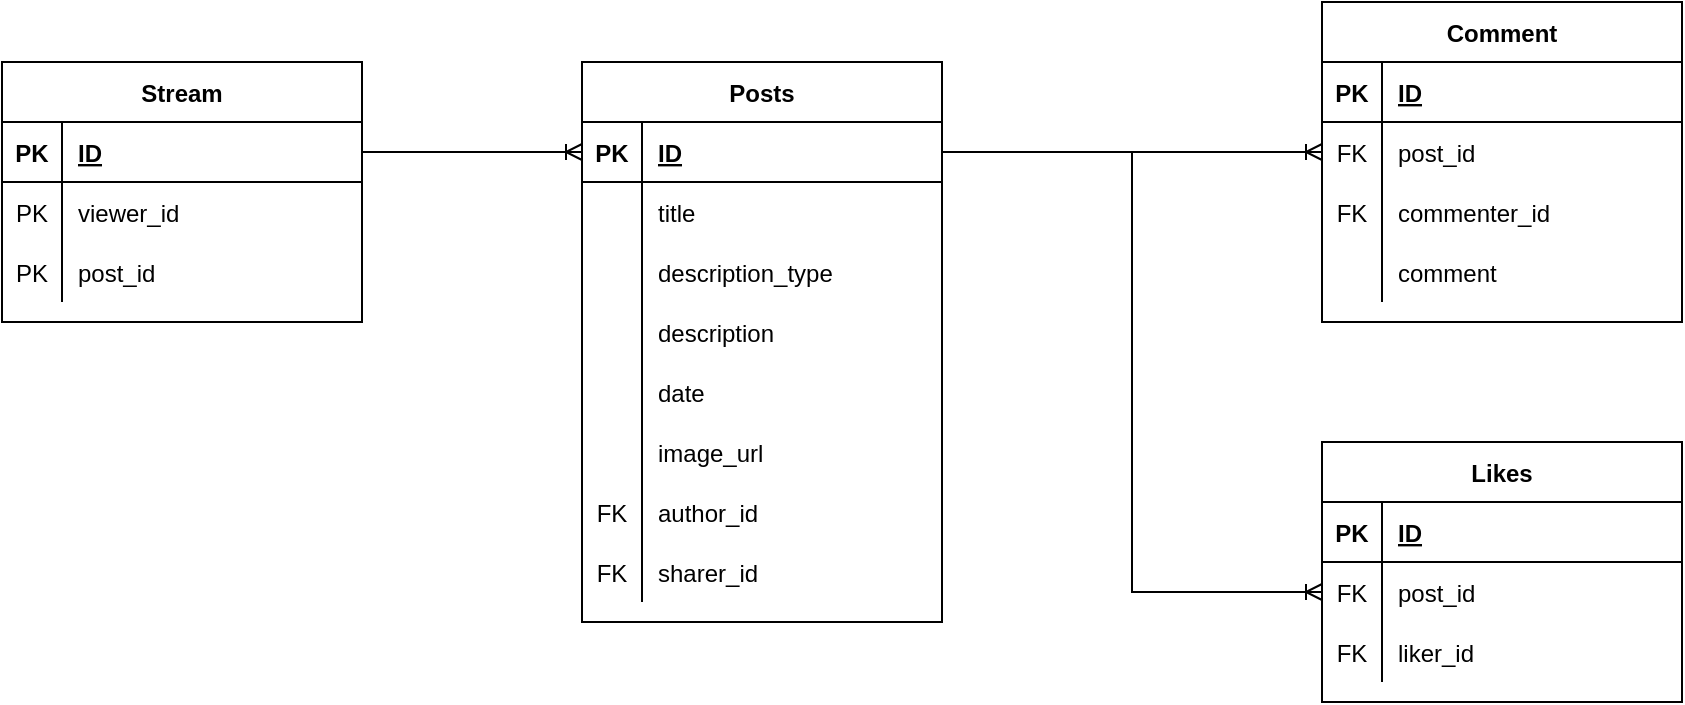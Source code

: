 <mxfile version="20.4.2" type="device"><diagram id="R2lEEEUBdFMjLlhIrx00" name="Page-1"><mxGraphModel dx="1038" dy="594" grid="1" gridSize="10" guides="1" tooltips="1" connect="1" arrows="1" fold="1" page="1" pageScale="1" pageWidth="850" pageHeight="1100" math="0" shadow="0" extFonts="Permanent Marker^https://fonts.googleapis.com/css?family=Permanent+Marker"><root><mxCell id="0"/><mxCell id="1" parent="0"/><mxCell id="4Q9JFFJ1A52j0qKvPfGr-1" value="Posts" style="shape=table;startSize=30;container=1;collapsible=1;childLayout=tableLayout;fixedRows=1;rowLines=0;fontStyle=1;align=center;resizeLast=1;" parent="1" vertex="1"><mxGeometry x="290" y="110" width="180" height="280" as="geometry"/></mxCell><mxCell id="4Q9JFFJ1A52j0qKvPfGr-2" value="" style="shape=tableRow;horizontal=0;startSize=0;swimlaneHead=0;swimlaneBody=0;fillColor=none;collapsible=0;dropTarget=0;points=[[0,0.5],[1,0.5]];portConstraint=eastwest;top=0;left=0;right=0;bottom=1;" parent="4Q9JFFJ1A52j0qKvPfGr-1" vertex="1"><mxGeometry y="30" width="180" height="30" as="geometry"/></mxCell><mxCell id="4Q9JFFJ1A52j0qKvPfGr-3" value="PK" style="shape=partialRectangle;connectable=0;fillColor=none;top=0;left=0;bottom=0;right=0;fontStyle=1;overflow=hidden;" parent="4Q9JFFJ1A52j0qKvPfGr-2" vertex="1"><mxGeometry width="30" height="30" as="geometry"><mxRectangle width="30" height="30" as="alternateBounds"/></mxGeometry></mxCell><mxCell id="4Q9JFFJ1A52j0qKvPfGr-4" value="ID" style="shape=partialRectangle;connectable=0;fillColor=none;top=0;left=0;bottom=0;right=0;align=left;spacingLeft=6;fontStyle=5;overflow=hidden;" parent="4Q9JFFJ1A52j0qKvPfGr-2" vertex="1"><mxGeometry x="30" width="150" height="30" as="geometry"><mxRectangle width="150" height="30" as="alternateBounds"/></mxGeometry></mxCell><mxCell id="4Q9JFFJ1A52j0qKvPfGr-5" value="" style="shape=tableRow;horizontal=0;startSize=0;swimlaneHead=0;swimlaneBody=0;fillColor=none;collapsible=0;dropTarget=0;points=[[0,0.5],[1,0.5]];portConstraint=eastwest;top=0;left=0;right=0;bottom=0;" parent="4Q9JFFJ1A52j0qKvPfGr-1" vertex="1"><mxGeometry y="60" width="180" height="30" as="geometry"/></mxCell><mxCell id="4Q9JFFJ1A52j0qKvPfGr-6" value="" style="shape=partialRectangle;connectable=0;fillColor=none;top=0;left=0;bottom=0;right=0;editable=1;overflow=hidden;" parent="4Q9JFFJ1A52j0qKvPfGr-5" vertex="1"><mxGeometry width="30" height="30" as="geometry"><mxRectangle width="30" height="30" as="alternateBounds"/></mxGeometry></mxCell><mxCell id="4Q9JFFJ1A52j0qKvPfGr-7" value="title" style="shape=partialRectangle;connectable=0;fillColor=none;top=0;left=0;bottom=0;right=0;align=left;spacingLeft=6;overflow=hidden;" parent="4Q9JFFJ1A52j0qKvPfGr-5" vertex="1"><mxGeometry x="30" width="150" height="30" as="geometry"><mxRectangle width="150" height="30" as="alternateBounds"/></mxGeometry></mxCell><mxCell id="4Q9JFFJ1A52j0qKvPfGr-39" value="" style="shape=tableRow;horizontal=0;startSize=0;swimlaneHead=0;swimlaneBody=0;fillColor=none;collapsible=0;dropTarget=0;points=[[0,0.5],[1,0.5]];portConstraint=eastwest;top=0;left=0;right=0;bottom=0;" parent="4Q9JFFJ1A52j0qKvPfGr-1" vertex="1"><mxGeometry y="90" width="180" height="30" as="geometry"/></mxCell><mxCell id="4Q9JFFJ1A52j0qKvPfGr-40" value="" style="shape=partialRectangle;connectable=0;fillColor=none;top=0;left=0;bottom=0;right=0;editable=1;overflow=hidden;" parent="4Q9JFFJ1A52j0qKvPfGr-39" vertex="1"><mxGeometry width="30" height="30" as="geometry"><mxRectangle width="30" height="30" as="alternateBounds"/></mxGeometry></mxCell><mxCell id="4Q9JFFJ1A52j0qKvPfGr-41" value="description_type" style="shape=partialRectangle;connectable=0;fillColor=none;top=0;left=0;bottom=0;right=0;align=left;spacingLeft=6;overflow=hidden;" parent="4Q9JFFJ1A52j0qKvPfGr-39" vertex="1"><mxGeometry x="30" width="150" height="30" as="geometry"><mxRectangle width="150" height="30" as="alternateBounds"/></mxGeometry></mxCell><mxCell id="4Q9JFFJ1A52j0qKvPfGr-8" value="" style="shape=tableRow;horizontal=0;startSize=0;swimlaneHead=0;swimlaneBody=0;fillColor=none;collapsible=0;dropTarget=0;points=[[0,0.5],[1,0.5]];portConstraint=eastwest;top=0;left=0;right=0;bottom=0;" parent="4Q9JFFJ1A52j0qKvPfGr-1" vertex="1"><mxGeometry y="120" width="180" height="30" as="geometry"/></mxCell><mxCell id="4Q9JFFJ1A52j0qKvPfGr-9" value="" style="shape=partialRectangle;connectable=0;fillColor=none;top=0;left=0;bottom=0;right=0;editable=1;overflow=hidden;" parent="4Q9JFFJ1A52j0qKvPfGr-8" vertex="1"><mxGeometry width="30" height="30" as="geometry"><mxRectangle width="30" height="30" as="alternateBounds"/></mxGeometry></mxCell><mxCell id="4Q9JFFJ1A52j0qKvPfGr-10" value="description" style="shape=partialRectangle;connectable=0;fillColor=none;top=0;left=0;bottom=0;right=0;align=left;spacingLeft=6;overflow=hidden;" parent="4Q9JFFJ1A52j0qKvPfGr-8" vertex="1"><mxGeometry x="30" width="150" height="30" as="geometry"><mxRectangle width="150" height="30" as="alternateBounds"/></mxGeometry></mxCell><mxCell id="4Q9JFFJ1A52j0qKvPfGr-103" value="" style="shape=tableRow;horizontal=0;startSize=0;swimlaneHead=0;swimlaneBody=0;fillColor=none;collapsible=0;dropTarget=0;points=[[0,0.5],[1,0.5]];portConstraint=eastwest;top=0;left=0;right=0;bottom=0;" parent="4Q9JFFJ1A52j0qKvPfGr-1" vertex="1"><mxGeometry y="150" width="180" height="30" as="geometry"/></mxCell><mxCell id="4Q9JFFJ1A52j0qKvPfGr-104" value="" style="shape=partialRectangle;connectable=0;fillColor=none;top=0;left=0;bottom=0;right=0;editable=1;overflow=hidden;" parent="4Q9JFFJ1A52j0qKvPfGr-103" vertex="1"><mxGeometry width="30" height="30" as="geometry"><mxRectangle width="30" height="30" as="alternateBounds"/></mxGeometry></mxCell><mxCell id="4Q9JFFJ1A52j0qKvPfGr-105" value="date" style="shape=partialRectangle;connectable=0;fillColor=none;top=0;left=0;bottom=0;right=0;align=left;spacingLeft=6;overflow=hidden;" parent="4Q9JFFJ1A52j0qKvPfGr-103" vertex="1"><mxGeometry x="30" width="150" height="30" as="geometry"><mxRectangle width="150" height="30" as="alternateBounds"/></mxGeometry></mxCell><mxCell id="4Q9JFFJ1A52j0qKvPfGr-42" value="" style="shape=tableRow;horizontal=0;startSize=0;swimlaneHead=0;swimlaneBody=0;fillColor=none;collapsible=0;dropTarget=0;points=[[0,0.5],[1,0.5]];portConstraint=eastwest;top=0;left=0;right=0;bottom=0;" parent="4Q9JFFJ1A52j0qKvPfGr-1" vertex="1"><mxGeometry y="180" width="180" height="30" as="geometry"/></mxCell><mxCell id="4Q9JFFJ1A52j0qKvPfGr-43" value="" style="shape=partialRectangle;connectable=0;fillColor=none;top=0;left=0;bottom=0;right=0;editable=1;overflow=hidden;" parent="4Q9JFFJ1A52j0qKvPfGr-42" vertex="1"><mxGeometry width="30" height="30" as="geometry"><mxRectangle width="30" height="30" as="alternateBounds"/></mxGeometry></mxCell><mxCell id="4Q9JFFJ1A52j0qKvPfGr-44" value="image_url" style="shape=partialRectangle;connectable=0;fillColor=none;top=0;left=0;bottom=0;right=0;align=left;spacingLeft=6;overflow=hidden;" parent="4Q9JFFJ1A52j0qKvPfGr-42" vertex="1"><mxGeometry x="30" width="150" height="30" as="geometry"><mxRectangle width="150" height="30" as="alternateBounds"/></mxGeometry></mxCell><mxCell id="4Q9JFFJ1A52j0qKvPfGr-11" value="" style="shape=tableRow;horizontal=0;startSize=0;swimlaneHead=0;swimlaneBody=0;fillColor=none;collapsible=0;dropTarget=0;points=[[0,0.5],[1,0.5]];portConstraint=eastwest;top=0;left=0;right=0;bottom=0;" parent="4Q9JFFJ1A52j0qKvPfGr-1" vertex="1"><mxGeometry y="210" width="180" height="30" as="geometry"/></mxCell><mxCell id="4Q9JFFJ1A52j0qKvPfGr-12" value="FK" style="shape=partialRectangle;connectable=0;fillColor=none;top=0;left=0;bottom=0;right=0;editable=1;overflow=hidden;" parent="4Q9JFFJ1A52j0qKvPfGr-11" vertex="1"><mxGeometry width="30" height="30" as="geometry"><mxRectangle width="30" height="30" as="alternateBounds"/></mxGeometry></mxCell><mxCell id="4Q9JFFJ1A52j0qKvPfGr-13" value="author_id" style="shape=partialRectangle;connectable=0;fillColor=none;top=0;left=0;bottom=0;right=0;align=left;spacingLeft=6;overflow=hidden;" parent="4Q9JFFJ1A52j0qKvPfGr-11" vertex="1"><mxGeometry x="30" width="150" height="30" as="geometry"><mxRectangle width="150" height="30" as="alternateBounds"/></mxGeometry></mxCell><mxCell id="4Q9JFFJ1A52j0qKvPfGr-96" value="" style="shape=tableRow;horizontal=0;startSize=0;swimlaneHead=0;swimlaneBody=0;fillColor=none;collapsible=0;dropTarget=0;points=[[0,0.5],[1,0.5]];portConstraint=eastwest;top=0;left=0;right=0;bottom=0;" parent="4Q9JFFJ1A52j0qKvPfGr-1" vertex="1"><mxGeometry y="240" width="180" height="30" as="geometry"/></mxCell><mxCell id="4Q9JFFJ1A52j0qKvPfGr-97" value="FK" style="shape=partialRectangle;connectable=0;fillColor=none;top=0;left=0;bottom=0;right=0;editable=1;overflow=hidden;" parent="4Q9JFFJ1A52j0qKvPfGr-96" vertex="1"><mxGeometry width="30" height="30" as="geometry"><mxRectangle width="30" height="30" as="alternateBounds"/></mxGeometry></mxCell><mxCell id="4Q9JFFJ1A52j0qKvPfGr-98" value="sharer_id" style="shape=partialRectangle;connectable=0;fillColor=none;top=0;left=0;bottom=0;right=0;align=left;spacingLeft=6;overflow=hidden;" parent="4Q9JFFJ1A52j0qKvPfGr-96" vertex="1"><mxGeometry x="30" width="150" height="30" as="geometry"><mxRectangle width="150" height="30" as="alternateBounds"/></mxGeometry></mxCell><mxCell id="4Q9JFFJ1A52j0qKvPfGr-70" value="Likes" style="shape=table;startSize=30;container=1;collapsible=1;childLayout=tableLayout;fixedRows=1;rowLines=0;fontStyle=1;align=center;resizeLast=1;" parent="1" vertex="1"><mxGeometry x="660" y="300" width="180" height="130" as="geometry"/></mxCell><mxCell id="4Q9JFFJ1A52j0qKvPfGr-71" value="" style="shape=tableRow;horizontal=0;startSize=0;swimlaneHead=0;swimlaneBody=0;fillColor=none;collapsible=0;dropTarget=0;points=[[0,0.5],[1,0.5]];portConstraint=eastwest;top=0;left=0;right=0;bottom=1;" parent="4Q9JFFJ1A52j0qKvPfGr-70" vertex="1"><mxGeometry y="30" width="180" height="30" as="geometry"/></mxCell><mxCell id="4Q9JFFJ1A52j0qKvPfGr-72" value="PK" style="shape=partialRectangle;connectable=0;fillColor=none;top=0;left=0;bottom=0;right=0;fontStyle=1;overflow=hidden;" parent="4Q9JFFJ1A52j0qKvPfGr-71" vertex="1"><mxGeometry width="30" height="30" as="geometry"><mxRectangle width="30" height="30" as="alternateBounds"/></mxGeometry></mxCell><mxCell id="4Q9JFFJ1A52j0qKvPfGr-73" value="ID" style="shape=partialRectangle;connectable=0;fillColor=none;top=0;left=0;bottom=0;right=0;align=left;spacingLeft=6;fontStyle=5;overflow=hidden;" parent="4Q9JFFJ1A52j0qKvPfGr-71" vertex="1"><mxGeometry x="30" width="150" height="30" as="geometry"><mxRectangle width="150" height="30" as="alternateBounds"/></mxGeometry></mxCell><mxCell id="4Q9JFFJ1A52j0qKvPfGr-74" value="" style="shape=tableRow;horizontal=0;startSize=0;swimlaneHead=0;swimlaneBody=0;fillColor=none;collapsible=0;dropTarget=0;points=[[0,0.5],[1,0.5]];portConstraint=eastwest;top=0;left=0;right=0;bottom=0;" parent="4Q9JFFJ1A52j0qKvPfGr-70" vertex="1"><mxGeometry y="60" width="180" height="30" as="geometry"/></mxCell><mxCell id="4Q9JFFJ1A52j0qKvPfGr-75" value="FK" style="shape=partialRectangle;connectable=0;fillColor=none;top=0;left=0;bottom=0;right=0;editable=1;overflow=hidden;" parent="4Q9JFFJ1A52j0qKvPfGr-74" vertex="1"><mxGeometry width="30" height="30" as="geometry"><mxRectangle width="30" height="30" as="alternateBounds"/></mxGeometry></mxCell><mxCell id="4Q9JFFJ1A52j0qKvPfGr-76" value="post_id" style="shape=partialRectangle;connectable=0;fillColor=none;top=0;left=0;bottom=0;right=0;align=left;spacingLeft=6;overflow=hidden;" parent="4Q9JFFJ1A52j0qKvPfGr-74" vertex="1"><mxGeometry x="30" width="150" height="30" as="geometry"><mxRectangle width="150" height="30" as="alternateBounds"/></mxGeometry></mxCell><mxCell id="4Q9JFFJ1A52j0qKvPfGr-77" value="" style="shape=tableRow;horizontal=0;startSize=0;swimlaneHead=0;swimlaneBody=0;fillColor=none;collapsible=0;dropTarget=0;points=[[0,0.5],[1,0.5]];portConstraint=eastwest;top=0;left=0;right=0;bottom=0;" parent="4Q9JFFJ1A52j0qKvPfGr-70" vertex="1"><mxGeometry y="90" width="180" height="30" as="geometry"/></mxCell><mxCell id="4Q9JFFJ1A52j0qKvPfGr-78" value="FK" style="shape=partialRectangle;connectable=0;fillColor=none;top=0;left=0;bottom=0;right=0;editable=1;overflow=hidden;" parent="4Q9JFFJ1A52j0qKvPfGr-77" vertex="1"><mxGeometry width="30" height="30" as="geometry"><mxRectangle width="30" height="30" as="alternateBounds"/></mxGeometry></mxCell><mxCell id="4Q9JFFJ1A52j0qKvPfGr-79" value="liker_id" style="shape=partialRectangle;connectable=0;fillColor=none;top=0;left=0;bottom=0;right=0;align=left;spacingLeft=6;overflow=hidden;" parent="4Q9JFFJ1A52j0qKvPfGr-77" vertex="1"><mxGeometry x="30" width="150" height="30" as="geometry"><mxRectangle width="150" height="30" as="alternateBounds"/></mxGeometry></mxCell><mxCell id="4Q9JFFJ1A52j0qKvPfGr-83" value="Comment" style="shape=table;startSize=30;container=1;collapsible=1;childLayout=tableLayout;fixedRows=1;rowLines=0;fontStyle=1;align=center;resizeLast=1;" parent="1" vertex="1"><mxGeometry x="660" y="80" width="180" height="160" as="geometry"/></mxCell><mxCell id="4Q9JFFJ1A52j0qKvPfGr-84" value="" style="shape=tableRow;horizontal=0;startSize=0;swimlaneHead=0;swimlaneBody=0;fillColor=none;collapsible=0;dropTarget=0;points=[[0,0.5],[1,0.5]];portConstraint=eastwest;top=0;left=0;right=0;bottom=1;" parent="4Q9JFFJ1A52j0qKvPfGr-83" vertex="1"><mxGeometry y="30" width="180" height="30" as="geometry"/></mxCell><mxCell id="4Q9JFFJ1A52j0qKvPfGr-85" value="PK" style="shape=partialRectangle;connectable=0;fillColor=none;top=0;left=0;bottom=0;right=0;fontStyle=1;overflow=hidden;" parent="4Q9JFFJ1A52j0qKvPfGr-84" vertex="1"><mxGeometry width="30" height="30" as="geometry"><mxRectangle width="30" height="30" as="alternateBounds"/></mxGeometry></mxCell><mxCell id="4Q9JFFJ1A52j0qKvPfGr-86" value="ID" style="shape=partialRectangle;connectable=0;fillColor=none;top=0;left=0;bottom=0;right=0;align=left;spacingLeft=6;fontStyle=5;overflow=hidden;" parent="4Q9JFFJ1A52j0qKvPfGr-84" vertex="1"><mxGeometry x="30" width="150" height="30" as="geometry"><mxRectangle width="150" height="30" as="alternateBounds"/></mxGeometry></mxCell><mxCell id="4Q9JFFJ1A52j0qKvPfGr-87" value="" style="shape=tableRow;horizontal=0;startSize=0;swimlaneHead=0;swimlaneBody=0;fillColor=none;collapsible=0;dropTarget=0;points=[[0,0.5],[1,0.5]];portConstraint=eastwest;top=0;left=0;right=0;bottom=0;" parent="4Q9JFFJ1A52j0qKvPfGr-83" vertex="1"><mxGeometry y="60" width="180" height="30" as="geometry"/></mxCell><mxCell id="4Q9JFFJ1A52j0qKvPfGr-88" value="FK" style="shape=partialRectangle;connectable=0;fillColor=none;top=0;left=0;bottom=0;right=0;editable=1;overflow=hidden;" parent="4Q9JFFJ1A52j0qKvPfGr-87" vertex="1"><mxGeometry width="30" height="30" as="geometry"><mxRectangle width="30" height="30" as="alternateBounds"/></mxGeometry></mxCell><mxCell id="4Q9JFFJ1A52j0qKvPfGr-89" value="post_id" style="shape=partialRectangle;connectable=0;fillColor=none;top=0;left=0;bottom=0;right=0;align=left;spacingLeft=6;overflow=hidden;" parent="4Q9JFFJ1A52j0qKvPfGr-87" vertex="1"><mxGeometry x="30" width="150" height="30" as="geometry"><mxRectangle width="150" height="30" as="alternateBounds"/></mxGeometry></mxCell><mxCell id="4Q9JFFJ1A52j0qKvPfGr-90" value="" style="shape=tableRow;horizontal=0;startSize=0;swimlaneHead=0;swimlaneBody=0;fillColor=none;collapsible=0;dropTarget=0;points=[[0,0.5],[1,0.5]];portConstraint=eastwest;top=0;left=0;right=0;bottom=0;" parent="4Q9JFFJ1A52j0qKvPfGr-83" vertex="1"><mxGeometry y="90" width="180" height="30" as="geometry"/></mxCell><mxCell id="4Q9JFFJ1A52j0qKvPfGr-91" value="FK" style="shape=partialRectangle;connectable=0;fillColor=none;top=0;left=0;bottom=0;right=0;editable=1;overflow=hidden;" parent="4Q9JFFJ1A52j0qKvPfGr-90" vertex="1"><mxGeometry width="30" height="30" as="geometry"><mxRectangle width="30" height="30" as="alternateBounds"/></mxGeometry></mxCell><mxCell id="4Q9JFFJ1A52j0qKvPfGr-92" value="commenter_id" style="shape=partialRectangle;connectable=0;fillColor=none;top=0;left=0;bottom=0;right=0;align=left;spacingLeft=6;overflow=hidden;" parent="4Q9JFFJ1A52j0qKvPfGr-90" vertex="1"><mxGeometry x="30" width="150" height="30" as="geometry"><mxRectangle width="150" height="30" as="alternateBounds"/></mxGeometry></mxCell><mxCell id="4Q9JFFJ1A52j0qKvPfGr-93" value="" style="shape=tableRow;horizontal=0;startSize=0;swimlaneHead=0;swimlaneBody=0;fillColor=none;collapsible=0;dropTarget=0;points=[[0,0.5],[1,0.5]];portConstraint=eastwest;top=0;left=0;right=0;bottom=0;" parent="4Q9JFFJ1A52j0qKvPfGr-83" vertex="1"><mxGeometry y="120" width="180" height="30" as="geometry"/></mxCell><mxCell id="4Q9JFFJ1A52j0qKvPfGr-94" value="" style="shape=partialRectangle;connectable=0;fillColor=none;top=0;left=0;bottom=0;right=0;editable=1;overflow=hidden;" parent="4Q9JFFJ1A52j0qKvPfGr-93" vertex="1"><mxGeometry width="30" height="30" as="geometry"><mxRectangle width="30" height="30" as="alternateBounds"/></mxGeometry></mxCell><mxCell id="4Q9JFFJ1A52j0qKvPfGr-95" value="comment" style="shape=partialRectangle;connectable=0;fillColor=none;top=0;left=0;bottom=0;right=0;align=left;spacingLeft=6;overflow=hidden;" parent="4Q9JFFJ1A52j0qKvPfGr-93" vertex="1"><mxGeometry x="30" width="150" height="30" as="geometry"><mxRectangle width="150" height="30" as="alternateBounds"/></mxGeometry></mxCell><mxCell id="4Q9JFFJ1A52j0qKvPfGr-131" value="Stream" style="shape=table;startSize=30;container=1;collapsible=1;childLayout=tableLayout;fixedRows=1;rowLines=0;fontStyle=1;align=center;resizeLast=1;" parent="1" vertex="1"><mxGeometry y="110" width="180" height="130" as="geometry"/></mxCell><mxCell id="4Q9JFFJ1A52j0qKvPfGr-132" value="" style="shape=tableRow;horizontal=0;startSize=0;swimlaneHead=0;swimlaneBody=0;fillColor=none;collapsible=0;dropTarget=0;points=[[0,0.5],[1,0.5]];portConstraint=eastwest;top=0;left=0;right=0;bottom=1;" parent="4Q9JFFJ1A52j0qKvPfGr-131" vertex="1"><mxGeometry y="30" width="180" height="30" as="geometry"/></mxCell><mxCell id="4Q9JFFJ1A52j0qKvPfGr-133" value="PK" style="shape=partialRectangle;connectable=0;fillColor=none;top=0;left=0;bottom=0;right=0;fontStyle=1;overflow=hidden;" parent="4Q9JFFJ1A52j0qKvPfGr-132" vertex="1"><mxGeometry width="30" height="30" as="geometry"><mxRectangle width="30" height="30" as="alternateBounds"/></mxGeometry></mxCell><mxCell id="4Q9JFFJ1A52j0qKvPfGr-134" value="ID" style="shape=partialRectangle;connectable=0;fillColor=none;top=0;left=0;bottom=0;right=0;align=left;spacingLeft=6;fontStyle=5;overflow=hidden;" parent="4Q9JFFJ1A52j0qKvPfGr-132" vertex="1"><mxGeometry x="30" width="150" height="30" as="geometry"><mxRectangle width="150" height="30" as="alternateBounds"/></mxGeometry></mxCell><mxCell id="4Q9JFFJ1A52j0qKvPfGr-135" value="" style="shape=tableRow;horizontal=0;startSize=0;swimlaneHead=0;swimlaneBody=0;fillColor=none;collapsible=0;dropTarget=0;points=[[0,0.5],[1,0.5]];portConstraint=eastwest;top=0;left=0;right=0;bottom=0;" parent="4Q9JFFJ1A52j0qKvPfGr-131" vertex="1"><mxGeometry y="60" width="180" height="30" as="geometry"/></mxCell><mxCell id="4Q9JFFJ1A52j0qKvPfGr-136" value="PK" style="shape=partialRectangle;connectable=0;fillColor=none;top=0;left=0;bottom=0;right=0;editable=1;overflow=hidden;" parent="4Q9JFFJ1A52j0qKvPfGr-135" vertex="1"><mxGeometry width="30" height="30" as="geometry"><mxRectangle width="30" height="30" as="alternateBounds"/></mxGeometry></mxCell><mxCell id="4Q9JFFJ1A52j0qKvPfGr-137" value="viewer_id" style="shape=partialRectangle;connectable=0;fillColor=none;top=0;left=0;bottom=0;right=0;align=left;spacingLeft=6;overflow=hidden;" parent="4Q9JFFJ1A52j0qKvPfGr-135" vertex="1"><mxGeometry x="30" width="150" height="30" as="geometry"><mxRectangle width="150" height="30" as="alternateBounds"/></mxGeometry></mxCell><mxCell id="4Q9JFFJ1A52j0qKvPfGr-138" value="" style="shape=tableRow;horizontal=0;startSize=0;swimlaneHead=0;swimlaneBody=0;fillColor=none;collapsible=0;dropTarget=0;points=[[0,0.5],[1,0.5]];portConstraint=eastwest;top=0;left=0;right=0;bottom=0;" parent="4Q9JFFJ1A52j0qKvPfGr-131" vertex="1"><mxGeometry y="90" width="180" height="30" as="geometry"/></mxCell><mxCell id="4Q9JFFJ1A52j0qKvPfGr-139" value="PK" style="shape=partialRectangle;connectable=0;fillColor=none;top=0;left=0;bottom=0;right=0;editable=1;overflow=hidden;" parent="4Q9JFFJ1A52j0qKvPfGr-138" vertex="1"><mxGeometry width="30" height="30" as="geometry"><mxRectangle width="30" height="30" as="alternateBounds"/></mxGeometry></mxCell><mxCell id="4Q9JFFJ1A52j0qKvPfGr-140" value="post_id" style="shape=partialRectangle;connectable=0;fillColor=none;top=0;left=0;bottom=0;right=0;align=left;spacingLeft=6;overflow=hidden;" parent="4Q9JFFJ1A52j0qKvPfGr-138" vertex="1"><mxGeometry x="30" width="150" height="30" as="geometry"><mxRectangle width="150" height="30" as="alternateBounds"/></mxGeometry></mxCell><mxCell id="4Q9JFFJ1A52j0qKvPfGr-144" value="" style="edgeStyle=orthogonalEdgeStyle;fontSize=12;html=1;endArrow=ERoneToMany;rounded=0;exitX=1;exitY=0.5;exitDx=0;exitDy=0;entryX=0;entryY=0.5;entryDx=0;entryDy=0;" parent="1" source="4Q9JFFJ1A52j0qKvPfGr-132" target="4Q9JFFJ1A52j0qKvPfGr-2" edge="1"><mxGeometry width="100" height="100" relative="1" as="geometry"><mxPoint x="230" y="200" as="sourcePoint"/><mxPoint x="400" y="200" as="targetPoint"/><Array as="points"/></mxGeometry></mxCell><mxCell id="4Q9JFFJ1A52j0qKvPfGr-145" value="" style="edgeStyle=orthogonalEdgeStyle;fontSize=12;html=1;endArrow=ERoneToMany;rounded=0;entryX=0;entryY=0.5;entryDx=0;entryDy=0;exitX=1;exitY=0.5;exitDx=0;exitDy=0;" parent="1" source="4Q9JFFJ1A52j0qKvPfGr-2" target="4Q9JFFJ1A52j0qKvPfGr-87" edge="1"><mxGeometry width="100" height="100" relative="1" as="geometry"><mxPoint x="510" y="180" as="sourcePoint"/><mxPoint x="640" y="150" as="targetPoint"/><Array as="points"/></mxGeometry></mxCell><mxCell id="4Q9JFFJ1A52j0qKvPfGr-147" value="" style="edgeStyle=orthogonalEdgeStyle;fontSize=12;html=1;endArrow=ERoneToMany;rounded=0;exitX=1;exitY=0.5;exitDx=0;exitDy=0;entryX=0;entryY=0.5;entryDx=0;entryDy=0;" parent="1" source="4Q9JFFJ1A52j0qKvPfGr-2" target="4Q9JFFJ1A52j0qKvPfGr-74" edge="1"><mxGeometry width="100" height="100" relative="1" as="geometry"><mxPoint x="480" y="165" as="sourcePoint"/><mxPoint x="570" y="380" as="targetPoint"/><Array as="points"/></mxGeometry></mxCell></root></mxGraphModel></diagram></mxfile>